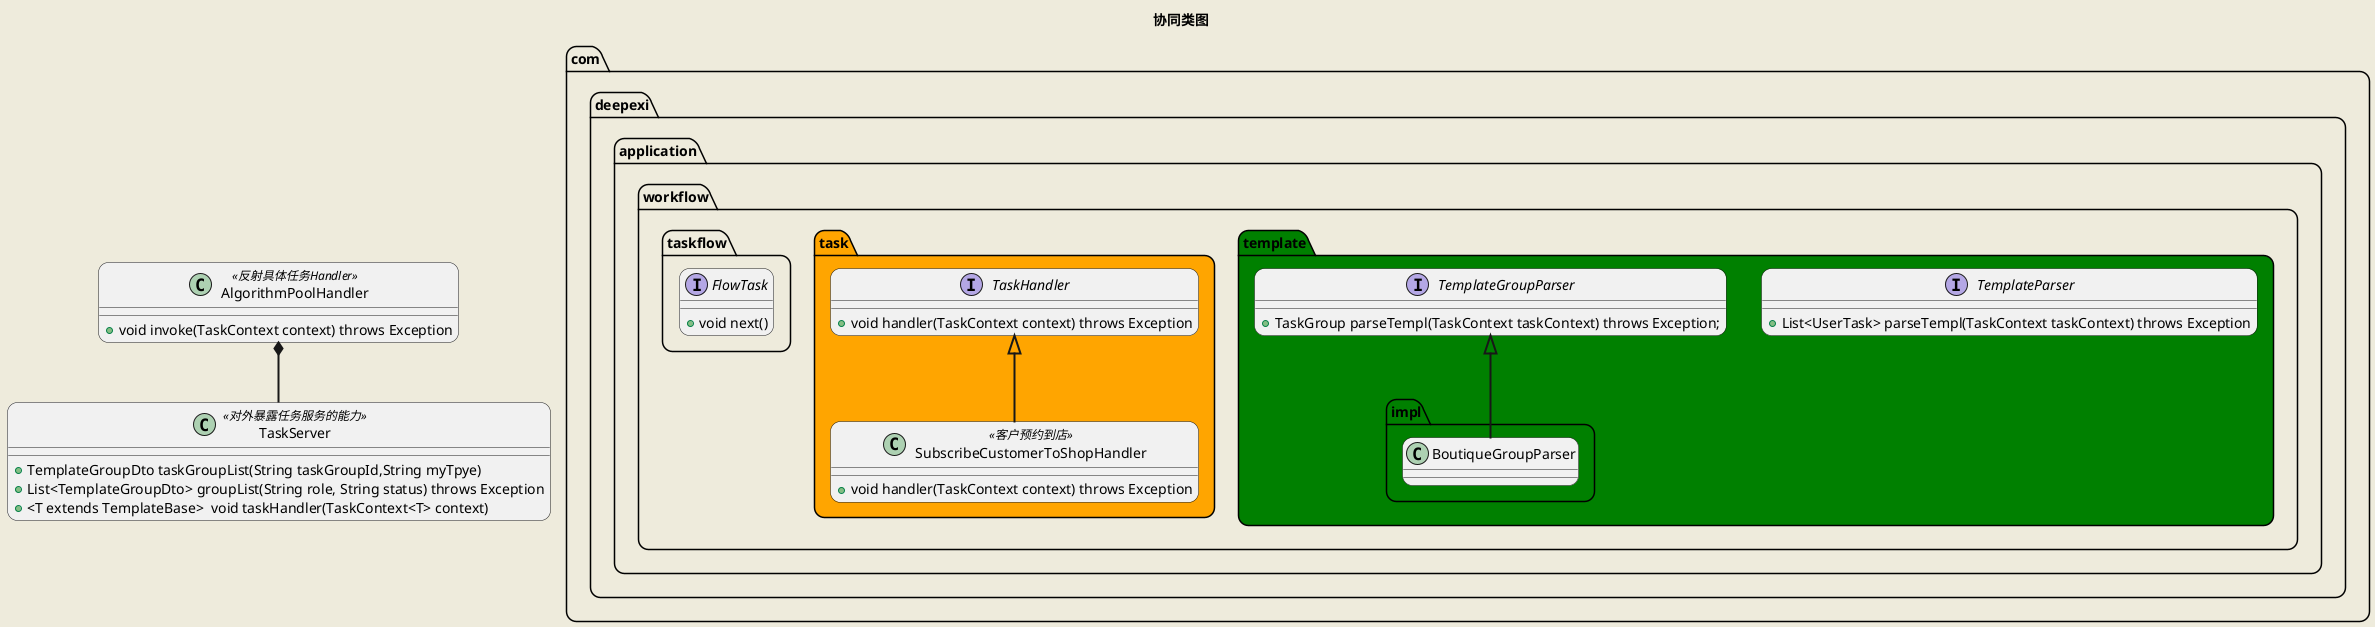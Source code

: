 @startuml

title 协同类图

'skinparam packageStyle rect
skinparam backgroundColor #EEEBDC
skinparam roundcorner 20
skinparam sequenceArrowThickness 2
'skinparam handwritten true

class TaskServer<<对外暴露任务服务的能力>> {
    +TemplateGroupDto taskGroupList(String taskGroupId,String myTpye)
    +List<TemplateGroupDto> groupList(String role, String status) throws Exception
    +<T extends TemplateBase>  void taskHandler(TaskContext<T> context)
}

class AlgorithmPoolHandler<<反射具体任务Handler>> {
    +void invoke(TaskContext context) throws Exception
}

AlgorithmPoolHandler *--TaskServer

package com.deepexi.application.workflow.template #green {
    interface TemplateParser {
        +List<UserTask> parseTempl(TaskContext taskContext) throws Exception
    }

    interface TemplateGroupParser {
        +TaskGroup parseTempl(TaskContext taskContext) throws Exception;
    }

    class impl.BoutiqueGroupParser {

    }

    TemplateGroupParser <|-- impl.BoutiqueGroupParser
}

package com.deepexi.application.workflow.task #orange {
    interface TaskHandler {
        +void handler(TaskContext context) throws Exception
    }

    class SubscribeCustomerToShopHandler<<客户预约到店>> {
        +void handler(TaskContext context) throws Exception
    }

    TaskHandler <|-- SubscribeCustomerToShopHandler

}

package com.deepexi.application.workflow.taskflow {
    interface FlowTask {
        +void next()
    }
}

@enduml